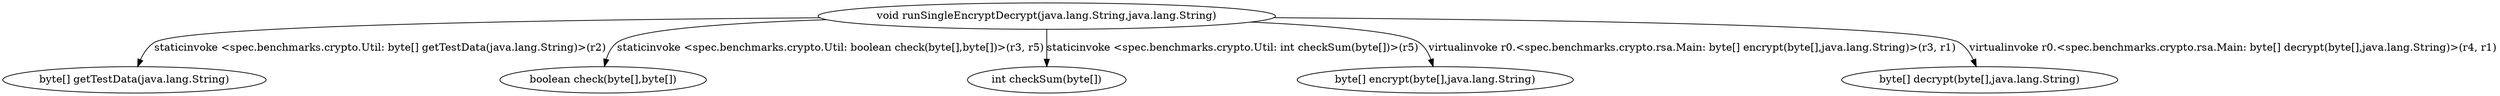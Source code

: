 digraph g {
1[label="byte[] getTestData(java.lang.String)"]
4[label="boolean check(byte[],byte[])"]
5[label="int checkSum(byte[])"]
2[label="byte[] encrypt(byte[],java.lang.String)"]
0[label="void runSingleEncryptDecrypt(java.lang.String,java.lang.String)"]
3[label="byte[] decrypt(byte[],java.lang.String)"]
0->1[label="staticinvoke <spec.benchmarks.crypto.Util: byte[] getTestData(java.lang.String)>(r2)"]
0->2[label="virtualinvoke r0.<spec.benchmarks.crypto.rsa.Main: byte[] encrypt(byte[],java.lang.String)>(r3, r1)"]
0->3[label="virtualinvoke r0.<spec.benchmarks.crypto.rsa.Main: byte[] decrypt(byte[],java.lang.String)>(r4, r1)"]
0->4[label="staticinvoke <spec.benchmarks.crypto.Util: boolean check(byte[],byte[])>(r3, r5)"]
0->5[label="staticinvoke <spec.benchmarks.crypto.Util: int checkSum(byte[])>(r5)"]
}